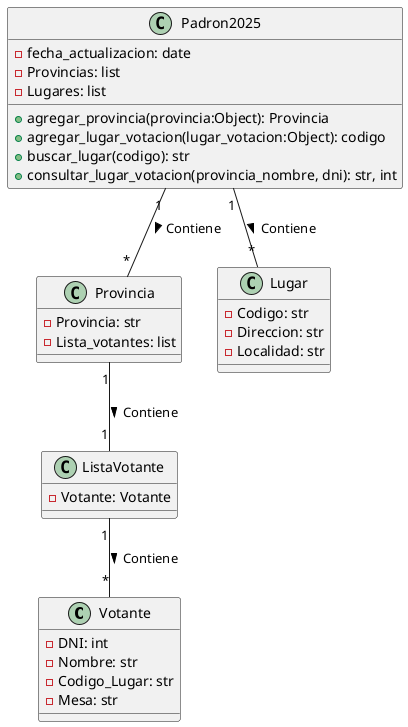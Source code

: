 @startuml

class Votante {
    - DNI: int
    - Nombre: str
    - Codigo_Lugar: str
    - Mesa: str
}

class Provincia {
    - Provincia: str
    - Lista_votantes: list
}

class Lugar {
    - Codigo: str
    - Direccion: str 
    - Localidad: str
}

class ListaVotante {
    - Votante: Votante
}

class Padron2025 {
    - fecha_actualizacion: date
    - Provincias: list
    - Lugares: list
    + agregar_provincia(provincia:Object): Provincia
    + agregar_lugar_votacion(lugar_votacion:Object): codigo
    + buscar_lugar(codigo): str
    + consultar_lugar_votacion(provincia_nombre, dni): str, int
}

Padron2025 "1" -- "*" Lugar : Contiene >
Padron2025 "1" -- "*" Provincia : Contiene >
Provincia "1" -- "1" ListaVotante: Contiene >
ListaVotante "1" -- "*" Votante: Contiene >

@enduml



